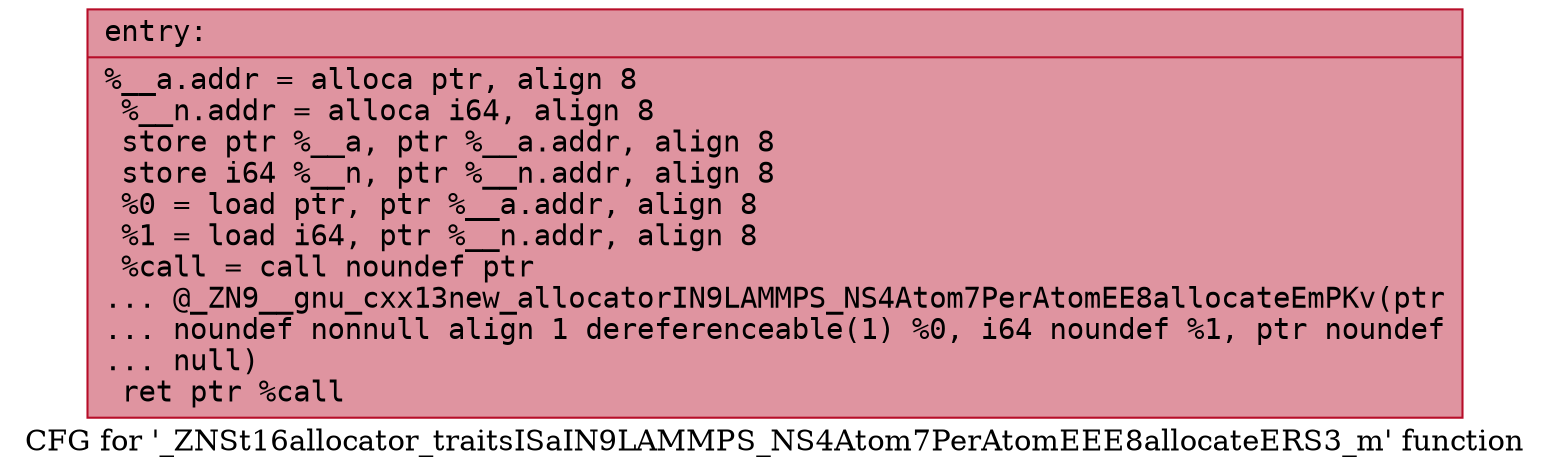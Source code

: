 digraph "CFG for '_ZNSt16allocator_traitsISaIN9LAMMPS_NS4Atom7PerAtomEEE8allocateERS3_m' function" {
	label="CFG for '_ZNSt16allocator_traitsISaIN9LAMMPS_NS4Atom7PerAtomEEE8allocateERS3_m' function";

	Node0x55aea922fce0 [shape=record,color="#b70d28ff", style=filled, fillcolor="#b70d2870" fontname="Courier",label="{entry:\l|  %__a.addr = alloca ptr, align 8\l  %__n.addr = alloca i64, align 8\l  store ptr %__a, ptr %__a.addr, align 8\l  store i64 %__n, ptr %__n.addr, align 8\l  %0 = load ptr, ptr %__a.addr, align 8\l  %1 = load i64, ptr %__n.addr, align 8\l  %call = call noundef ptr\l... @_ZN9__gnu_cxx13new_allocatorIN9LAMMPS_NS4Atom7PerAtomEE8allocateEmPKv(ptr\l... noundef nonnull align 1 dereferenceable(1) %0, i64 noundef %1, ptr noundef\l... null)\l  ret ptr %call\l}"];
}
